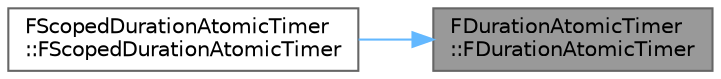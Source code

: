 digraph "FDurationAtomicTimer::FDurationAtomicTimer"
{
 // INTERACTIVE_SVG=YES
 // LATEX_PDF_SIZE
  bgcolor="transparent";
  edge [fontname=Helvetica,fontsize=10,labelfontname=Helvetica,labelfontsize=10];
  node [fontname=Helvetica,fontsize=10,shape=box,height=0.2,width=0.4];
  rankdir="RL";
  Node1 [id="Node000001",label="FDurationAtomicTimer\l::FDurationAtomicTimer",height=0.2,width=0.4,color="gray40", fillcolor="grey60", style="filled", fontcolor="black",tooltip=" "];
  Node1 -> Node2 [id="edge1_Node000001_Node000002",dir="back",color="steelblue1",style="solid",tooltip=" "];
  Node2 [id="Node000002",label="FScopedDurationAtomicTimer\l::FScopedDurationAtomicTimer",height=0.2,width=0.4,color="grey40", fillcolor="white", style="filled",URL="$d7/da6/classFScopedDurationAtomicTimer.html#a96a91fde5ca5fa941bb9d4e2470042f4",tooltip=" "];
}
